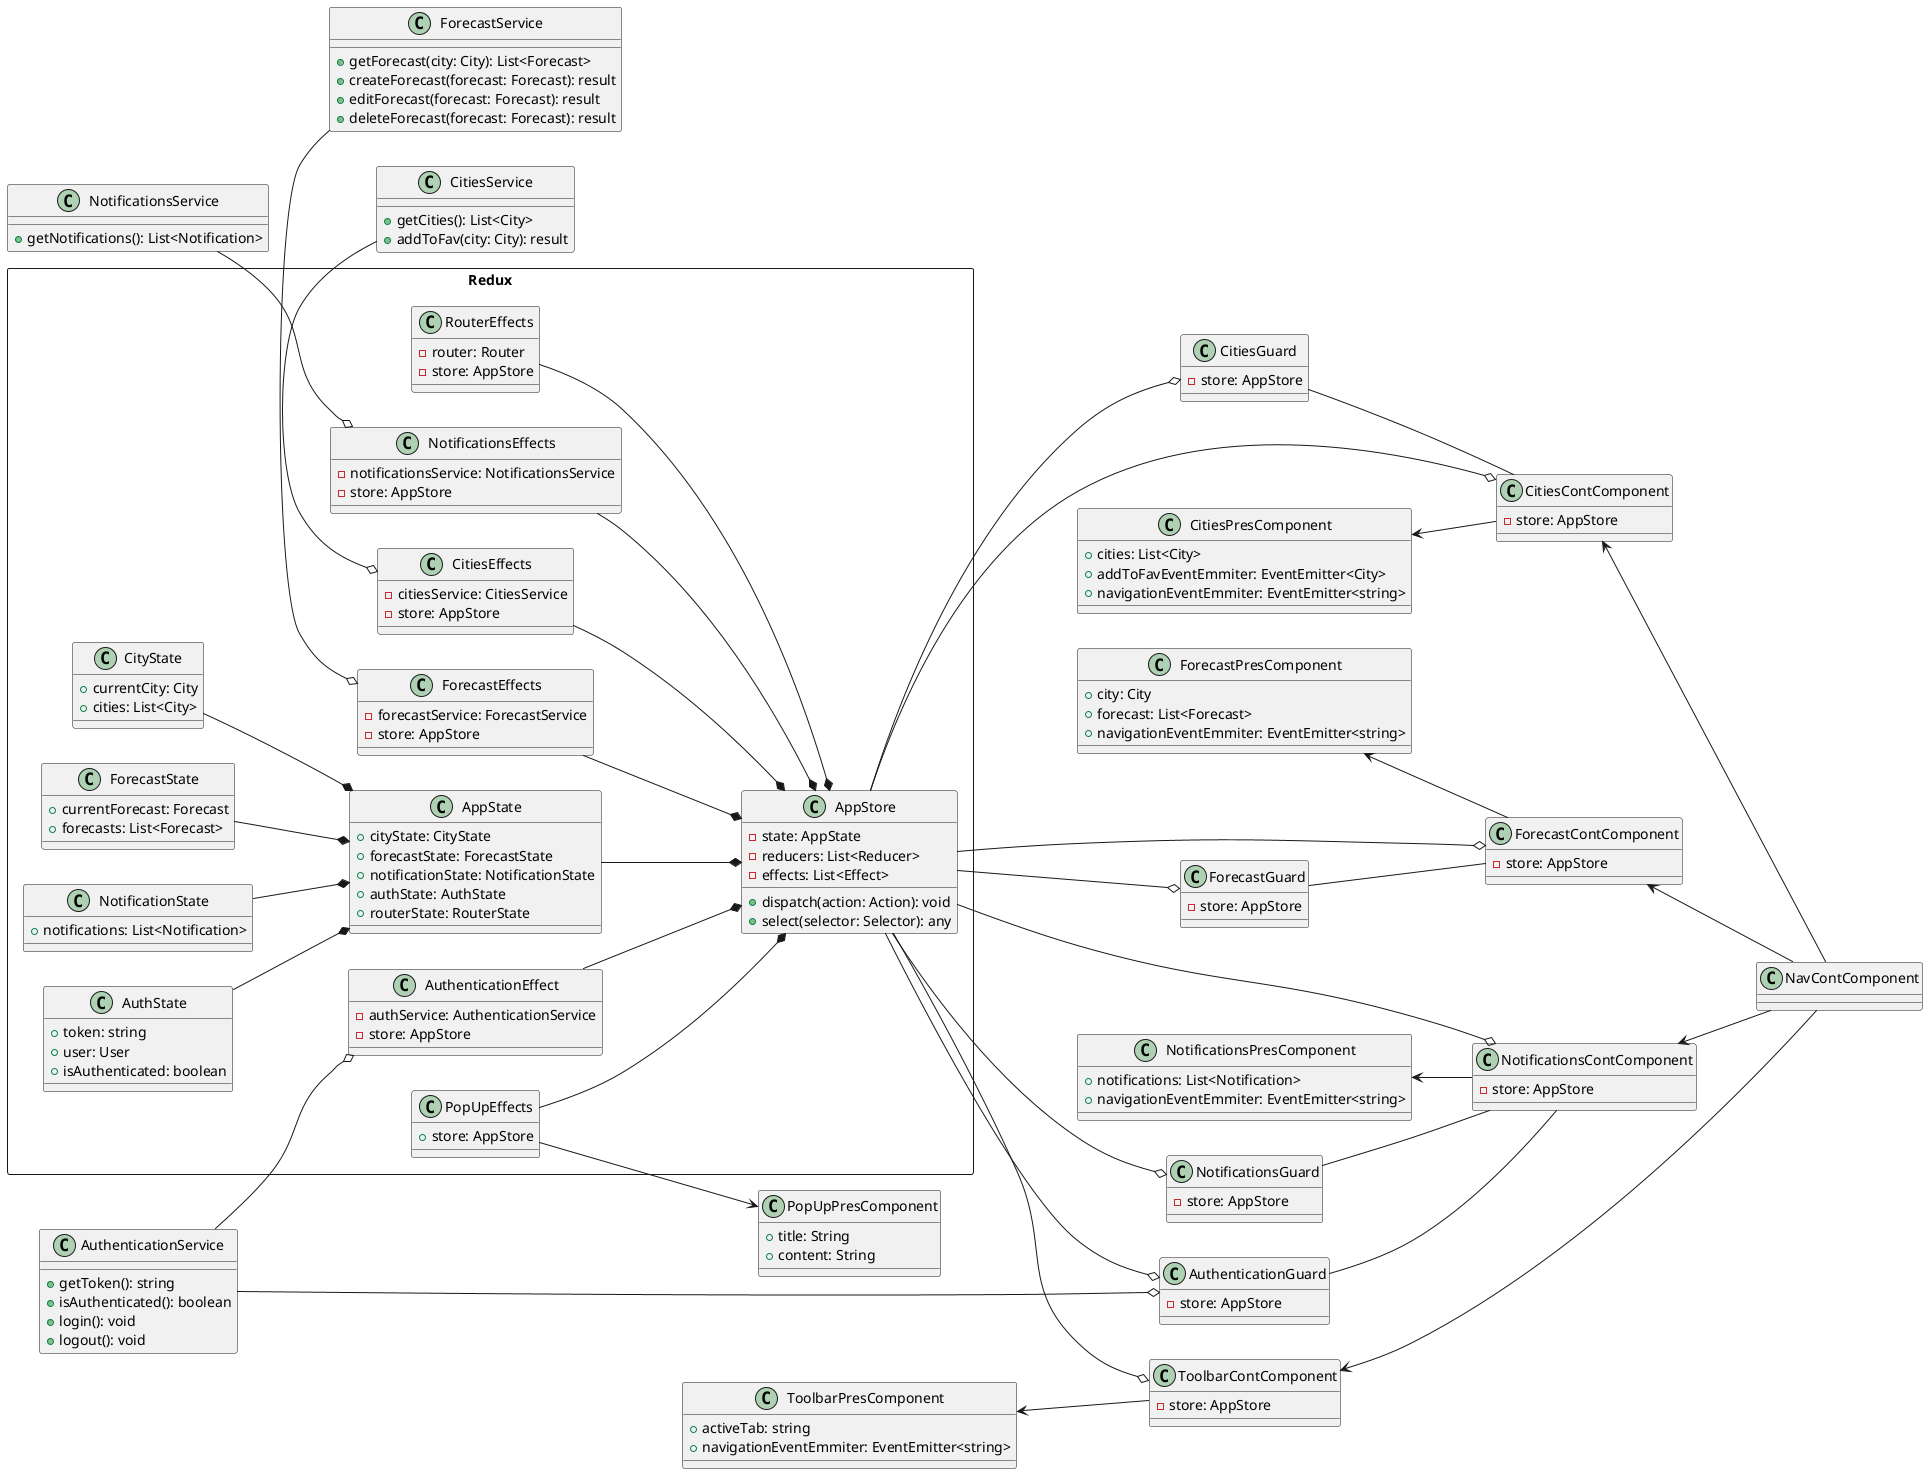 @startuml spa
left to right direction

rectangle Redux {
    class AppStore {
        -state: AppState
        -reducers: List<Reducer>
        -effects: List<Effect>
        +dispatch(action: Action): void
        +select(selector: Selector): any
    }

    class CitiesEffects {
        -citiesService: CitiesService
        -store: AppStore
    }

    class ForecastEffects {
        -forecastService: ForecastService
        -store: AppStore
    }

    class NotificationsEffects {
        -notificationsService: NotificationsService
        -store: AppStore
    }

    class AuthenticationEffect {
        -authService: AuthenticationService
        -store: AppStore
    }

    class AppState {
        +cityState: CityState
        +forecastState: ForecastState
        +notificationState: NotificationState
        +authState: AuthState
        +routerState: RouterState
    }

    class RouterEffects {
        -router: Router
        -store: AppStore
    }

    class CityState {
        +currentCity: City
        +cities: List<City>
    }

    class ForecastState {
        +currentForecast: Forecast
        +forecasts: List<Forecast>
    }

    class NotificationState {
        +notifications: List<Notification>
    }
    class AuthState {
        +token: string
        +user: User
        +isAuthenticated: boolean
    }
    class PopUpEffects {
        +store: AppStore
    }
}

class PopUpPresComponent {
    +title: String
    +content: String
}

class CitiesPresComponent {
    +cities: List<City>
    +addToFavEventEmmiter: EventEmitter<City>
    +navigationEventEmmiter: EventEmitter<string>
}

class CitiesContComponent {
    -store: AppStore
}

class ForecastPresComponent {
    +city: City
    +forecast: List<Forecast>
    +navigationEventEmmiter: EventEmitter<string>
}

class ForecastContComponent {
    -store: AppStore
}

class ToolbarPresComponent {
    +activeTab: string
    +navigationEventEmmiter: EventEmitter<string>
}

class ToolbarContComponent {
    -store: AppStore
}

class NotificationsPresComponent {
    +notifications: List<Notification>
    +navigationEventEmmiter: EventEmitter<string>
}

class NotificationsContComponent {
    -store: AppStore
}

class NavContComponent {
}


CitiesPresComponent <-- CitiesContComponent
ForecastPresComponent <-- ForecastContComponent
NotificationsPresComponent <-- NotificationsContComponent
ToolbarPresComponent <-- ToolbarContComponent

CitiesContComponent <-- NavContComponent
ForecastContComponent <-- NavContComponent
NotificationsContComponent <-- NavContComponent
ToolbarContComponent <-- NavContComponent


AppStore --o CitiesContComponent
AppStore --o ForecastContComponent
AppStore --o NotificationsContComponent
AppStore --o ToolbarContComponent

class CitiesService {
    +getCities(): List<City>
    +addToFav(city: City): result
}

class AuthenticationService {
    +getToken(): string
    +isAuthenticated(): boolean
    +login(): void
    +logout(): void
}

class ForecastService {
    +getForecast(city: City): List<Forecast>
    +createForecast(forecast: Forecast): result
    +editForecast(forecast: Forecast): result
    +deleteForecast(forecast: Forecast): result
}

class NotificationsService {
    +getNotifications(): List<Notification>
}


CitiesEffects --* AppStore
ForecastEffects --* AppStore
NotificationsEffects --* AppStore
AuthenticationEffect --* AppStore


CitiesService -left-o CitiesEffects
ForecastService -left-o ForecastEffects
NotificationsService -down-o NotificationsEffects
AuthenticationService -down-o AuthenticationEffect


RouterEffects --* AppStore


PopUpEffects --* AppStore
PopUpEffects --> PopUpPresComponent

class NotificationsGuard {
    -store: AppStore
}

AppStore --o NotificationsGuard
NotificationsGuard -- NotificationsContComponent

class CitiesGuard {
    -store: AppStore
}

AppStore --o CitiesGuard
CitiesGuard -- CitiesContComponent

class ForecastGuard {
    -store: AppStore
}

AppStore --o ForecastGuard
ForecastGuard -- ForecastContComponent

CityState --* AppState
ForecastState --* AppState
NotificationState --* AppState
AuthState --* AppState

AppState --* AppStore

class AuthenticationGuard {
    -store: AppStore
}

AppStore --o AuthenticationGuard
AuthenticationService --o AuthenticationGuard

AuthenticationGuard -- NotificationsContComponent
@enduml